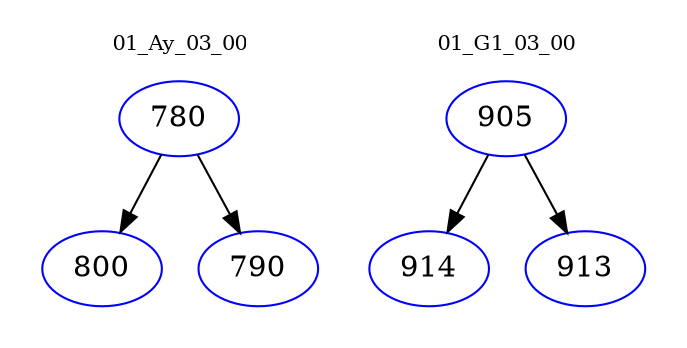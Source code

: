 digraph{
subgraph cluster_0 {
color = white
label = "01_Ay_03_00";
fontsize=10;
T0_780 [label="780", color="blue"]
T0_780 -> T0_800 [color="black"]
T0_800 [label="800", color="blue"]
T0_780 -> T0_790 [color="black"]
T0_790 [label="790", color="blue"]
}
subgraph cluster_1 {
color = white
label = "01_G1_03_00";
fontsize=10;
T1_905 [label="905", color="blue"]
T1_905 -> T1_914 [color="black"]
T1_914 [label="914", color="blue"]
T1_905 -> T1_913 [color="black"]
T1_913 [label="913", color="blue"]
}
}
